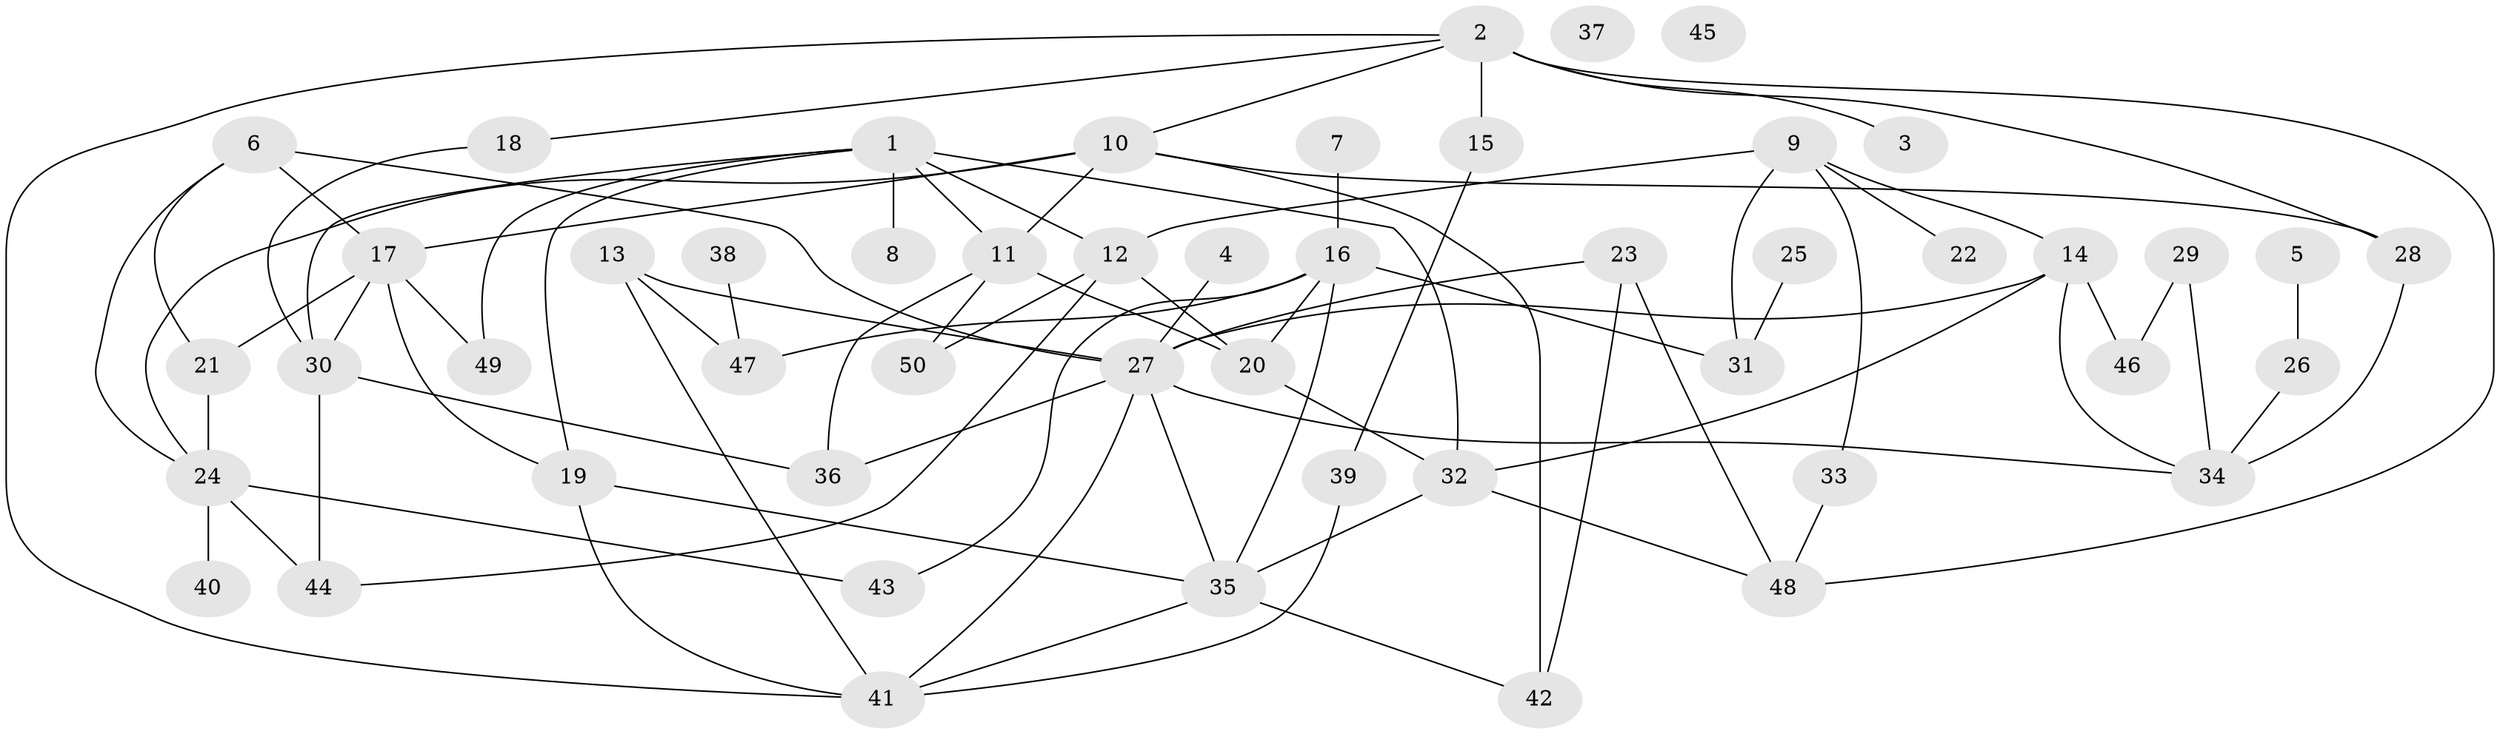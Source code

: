 // Generated by graph-tools (version 1.1) at 2025/12/03/09/25 04:12:53]
// undirected, 50 vertices, 83 edges
graph export_dot {
graph [start="1"]
  node [color=gray90,style=filled];
  1;
  2;
  3;
  4;
  5;
  6;
  7;
  8;
  9;
  10;
  11;
  12;
  13;
  14;
  15;
  16;
  17;
  18;
  19;
  20;
  21;
  22;
  23;
  24;
  25;
  26;
  27;
  28;
  29;
  30;
  31;
  32;
  33;
  34;
  35;
  36;
  37;
  38;
  39;
  40;
  41;
  42;
  43;
  44;
  45;
  46;
  47;
  48;
  49;
  50;
  1 -- 8;
  1 -- 11;
  1 -- 12;
  1 -- 19;
  1 -- 30;
  1 -- 32;
  1 -- 49;
  2 -- 3;
  2 -- 10;
  2 -- 15;
  2 -- 18;
  2 -- 28;
  2 -- 41;
  2 -- 48;
  4 -- 27;
  5 -- 26;
  6 -- 17;
  6 -- 21;
  6 -- 24;
  6 -- 27;
  7 -- 16;
  9 -- 12;
  9 -- 14;
  9 -- 22;
  9 -- 31;
  9 -- 33;
  10 -- 11;
  10 -- 17;
  10 -- 24;
  10 -- 28;
  10 -- 42;
  11 -- 20;
  11 -- 36;
  11 -- 50;
  12 -- 20;
  12 -- 44;
  12 -- 50;
  13 -- 27;
  13 -- 41;
  13 -- 47;
  14 -- 27;
  14 -- 32;
  14 -- 34;
  14 -- 46;
  15 -- 39;
  16 -- 20;
  16 -- 31;
  16 -- 35;
  16 -- 43;
  16 -- 47;
  17 -- 19;
  17 -- 21;
  17 -- 30;
  17 -- 49;
  18 -- 30;
  19 -- 35;
  19 -- 41;
  20 -- 32;
  21 -- 24;
  23 -- 27;
  23 -- 42;
  23 -- 48;
  24 -- 40;
  24 -- 43;
  24 -- 44;
  25 -- 31;
  26 -- 34;
  27 -- 34;
  27 -- 35;
  27 -- 36;
  27 -- 41;
  28 -- 34;
  29 -- 34;
  29 -- 46;
  30 -- 36;
  30 -- 44;
  32 -- 35;
  32 -- 48;
  33 -- 48;
  35 -- 41;
  35 -- 42;
  38 -- 47;
  39 -- 41;
}
